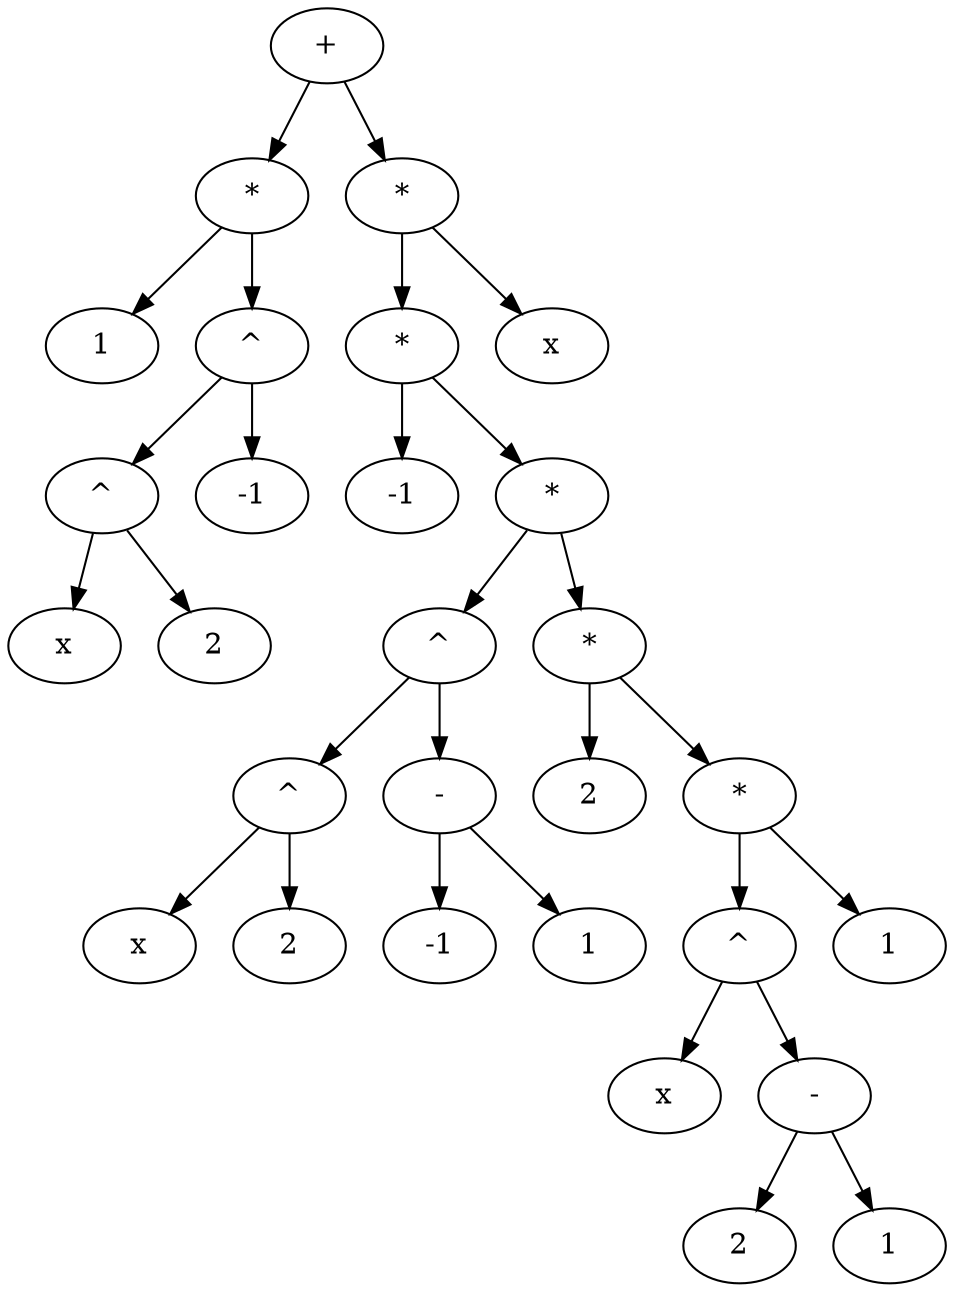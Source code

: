digraph G {
A00AC3310 [label = "+"];
A00AC3310 -> A00AC3338;
A00AC3310 -> A00AC04B0;
A00AC3338 [label = "*"];
A00AC3338 -> A00AC3360;
A00AC3338 -> A00AC3388;
A00AC3360 [label = "1"];
A00AC3388 [label = "^"];
A00AC3388 -> A00AC33B0;
A00AC3388 -> A00AC3428;
A00AC33B0 [label = "^"];
A00AC33B0 -> A00AC33D8;
A00AC33B0 -> A00AC3400;
A00AC33D8 [label = "x"];
A00AC3400 [label = "2"];
A00AC3428 [label = "-1"];
A00AC04B0 [label = "*"];
A00AC04B0 -> A00AC64C8;
A00AC04B0 -> A00AC6498;
A00AC64C8 [label = "*"];
A00AC64C8 -> A00AC6528;
A00AC64C8 -> A00AC64E0;
A00AC6528 [label = "-1"];
A00AC64E0 [label = "*"];
A00AC64E0 -> A00AC63C0;
A00AC64E0 -> A00AC64F8;
A00AC63C0 [label = "^"];
A00AC63C0 -> A00AC63D8;
A00AC63C0 -> A00AC6438;
A00AC63D8 [label = "^"];
A00AC63D8 -> A00AC6408;
A00AC63D8 -> A00AC6420;
A00AC6408 [label = "x"];
A00AC6420 [label = "2"];
A00AC6438 [label = "-"];
A00AC6438 -> A00AC6450;
A00AC6438 -> A00AC6468;
A00AC6450 [label = "-1"];
A00AC6468 [label = "1"];
A00AC64F8 [label = "*"];
A00AC64F8 -> A00AC6510;
A00AC64F8 -> A00AC6540;
A00AC6510 [label = "2"];
A00AC6540 [label = "*"];
A00AC6540 -> A00AC63F0;
A00AC6540 -> A00AC6480;
A00AC63F0 [label = "^"];
A00AC63F0 -> A00AC6558;
A00AC63F0 -> A00AC6570;
A00AC6558 [label = "x"];
A00AC6570 [label = "-"];
A00AC6570 -> A00AC64B0;
A00AC6570 -> A00AC63A8;
A00AC64B0 [label = "2"];
A00AC63A8 [label = "1"];
A00AC6480 [label = "1"];
A00AC6498 [label = "x"];
}
